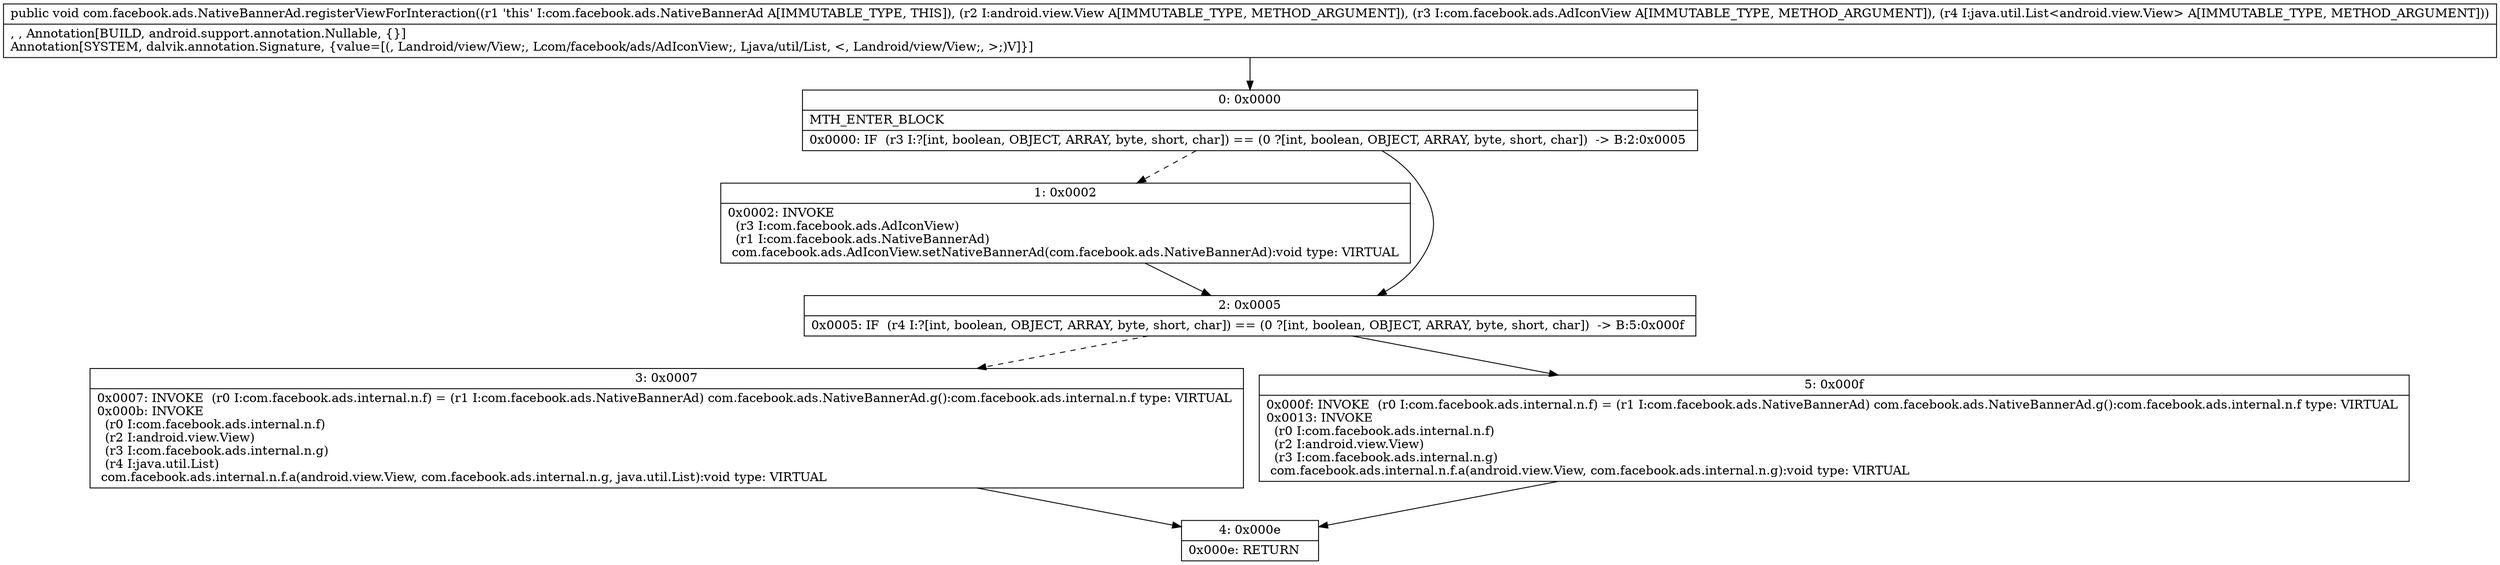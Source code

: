digraph "CFG forcom.facebook.ads.NativeBannerAd.registerViewForInteraction(Landroid\/view\/View;Lcom\/facebook\/ads\/AdIconView;Ljava\/util\/List;)V" {
Node_0 [shape=record,label="{0\:\ 0x0000|MTH_ENTER_BLOCK\l|0x0000: IF  (r3 I:?[int, boolean, OBJECT, ARRAY, byte, short, char]) == (0 ?[int, boolean, OBJECT, ARRAY, byte, short, char])  \-\> B:2:0x0005 \l}"];
Node_1 [shape=record,label="{1\:\ 0x0002|0x0002: INVOKE  \l  (r3 I:com.facebook.ads.AdIconView)\l  (r1 I:com.facebook.ads.NativeBannerAd)\l com.facebook.ads.AdIconView.setNativeBannerAd(com.facebook.ads.NativeBannerAd):void type: VIRTUAL \l}"];
Node_2 [shape=record,label="{2\:\ 0x0005|0x0005: IF  (r4 I:?[int, boolean, OBJECT, ARRAY, byte, short, char]) == (0 ?[int, boolean, OBJECT, ARRAY, byte, short, char])  \-\> B:5:0x000f \l}"];
Node_3 [shape=record,label="{3\:\ 0x0007|0x0007: INVOKE  (r0 I:com.facebook.ads.internal.n.f) = (r1 I:com.facebook.ads.NativeBannerAd) com.facebook.ads.NativeBannerAd.g():com.facebook.ads.internal.n.f type: VIRTUAL \l0x000b: INVOKE  \l  (r0 I:com.facebook.ads.internal.n.f)\l  (r2 I:android.view.View)\l  (r3 I:com.facebook.ads.internal.n.g)\l  (r4 I:java.util.List)\l com.facebook.ads.internal.n.f.a(android.view.View, com.facebook.ads.internal.n.g, java.util.List):void type: VIRTUAL \l}"];
Node_4 [shape=record,label="{4\:\ 0x000e|0x000e: RETURN   \l}"];
Node_5 [shape=record,label="{5\:\ 0x000f|0x000f: INVOKE  (r0 I:com.facebook.ads.internal.n.f) = (r1 I:com.facebook.ads.NativeBannerAd) com.facebook.ads.NativeBannerAd.g():com.facebook.ads.internal.n.f type: VIRTUAL \l0x0013: INVOKE  \l  (r0 I:com.facebook.ads.internal.n.f)\l  (r2 I:android.view.View)\l  (r3 I:com.facebook.ads.internal.n.g)\l com.facebook.ads.internal.n.f.a(android.view.View, com.facebook.ads.internal.n.g):void type: VIRTUAL \l}"];
MethodNode[shape=record,label="{public void com.facebook.ads.NativeBannerAd.registerViewForInteraction((r1 'this' I:com.facebook.ads.NativeBannerAd A[IMMUTABLE_TYPE, THIS]), (r2 I:android.view.View A[IMMUTABLE_TYPE, METHOD_ARGUMENT]), (r3 I:com.facebook.ads.AdIconView A[IMMUTABLE_TYPE, METHOD_ARGUMENT]), (r4 I:java.util.List\<android.view.View\> A[IMMUTABLE_TYPE, METHOD_ARGUMENT]))  | , , Annotation[BUILD, android.support.annotation.Nullable, \{\}]\lAnnotation[SYSTEM, dalvik.annotation.Signature, \{value=[(, Landroid\/view\/View;, Lcom\/facebook\/ads\/AdIconView;, Ljava\/util\/List, \<, Landroid\/view\/View;, \>;)V]\}]\l}"];
MethodNode -> Node_0;
Node_0 -> Node_1[style=dashed];
Node_0 -> Node_2;
Node_1 -> Node_2;
Node_2 -> Node_3[style=dashed];
Node_2 -> Node_5;
Node_3 -> Node_4;
Node_5 -> Node_4;
}

